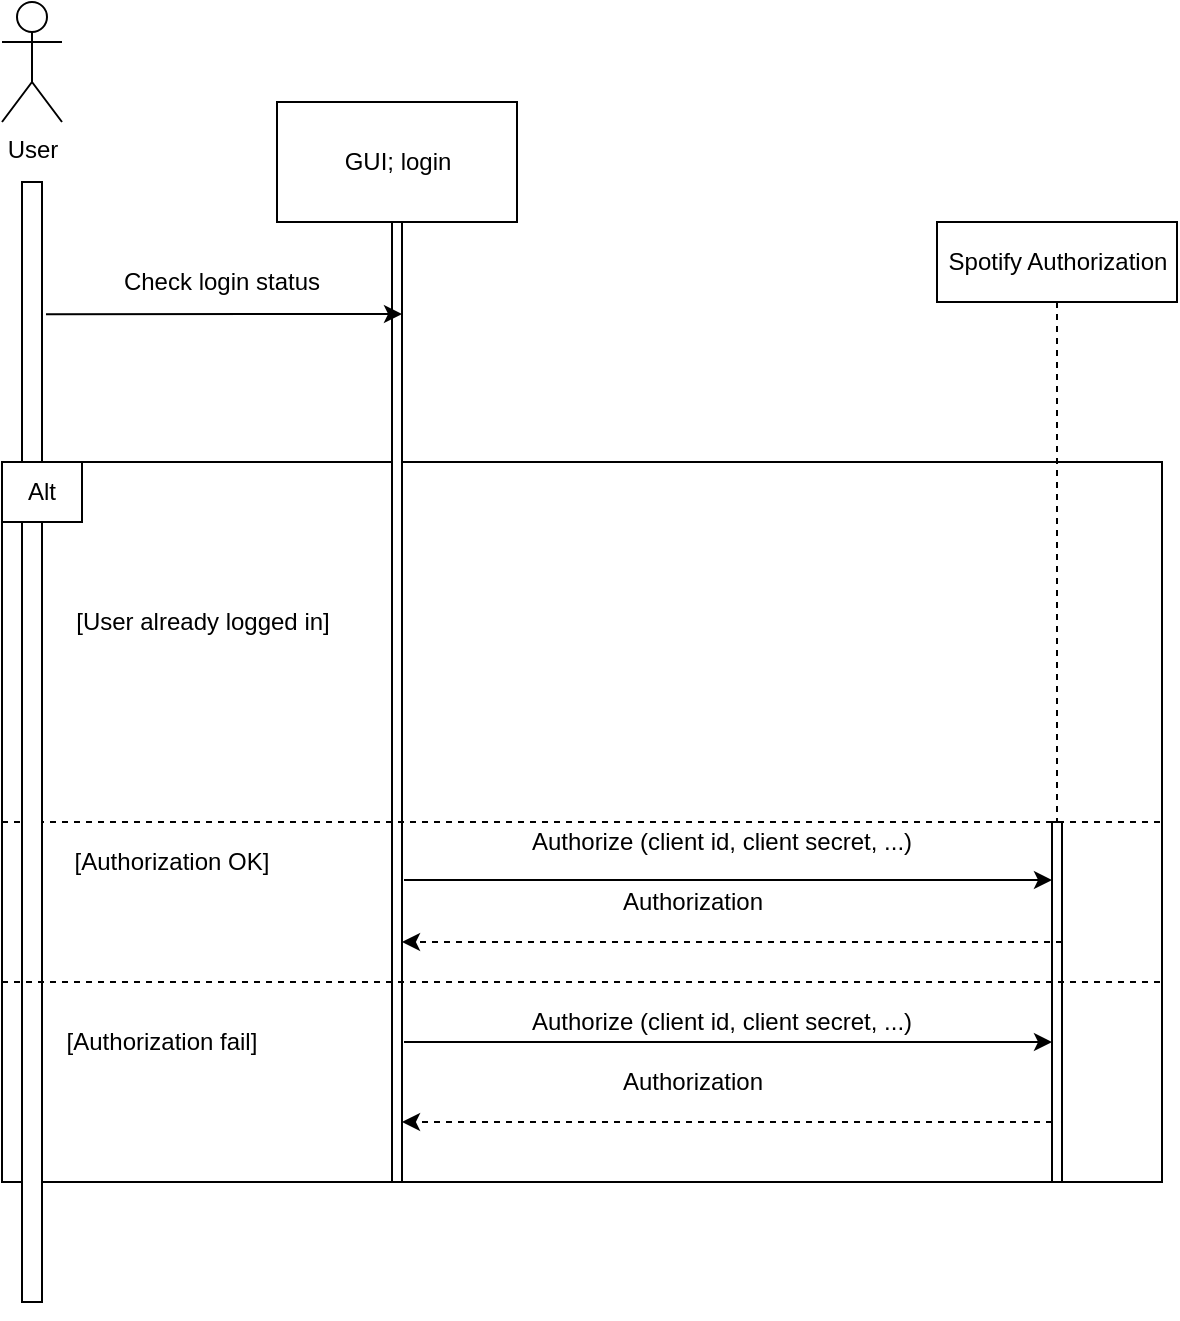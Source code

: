 <mxfile version="13.3.4" type="github">
  <diagram id="rmx5zwqCsgpAY7M2jDZf" name="Page-1">
    <mxGraphModel dx="1422" dy="794" grid="1" gridSize="10" guides="1" tooltips="1" connect="1" arrows="1" fold="1" page="1" pageScale="1" pageWidth="1100" pageHeight="1700" math="0" shadow="0">
      <root>
        <mxCell id="0" />
        <mxCell id="1" parent="0" />
        <mxCell id="bDie8uKJlNUdK4dLsFFe-13" value="" style="rounded=0;whiteSpace=wrap;html=1;" parent="1" vertex="1">
          <mxGeometry x="150" y="310" width="580" height="360" as="geometry" />
        </mxCell>
        <mxCell id="bDie8uKJlNUdK4dLsFFe-1" value="User&lt;br&gt;" style="shape=umlActor;verticalLabelPosition=bottom;labelBackgroundColor=#ffffff;verticalAlign=top;html=1;outlineConnect=0;" parent="1" vertex="1">
          <mxGeometry x="150" y="80" width="30" height="60" as="geometry" />
        </mxCell>
        <mxCell id="0jxbif6JoLEZl6HIY48k-6" style="edgeStyle=orthogonalEdgeStyle;rounded=0;orthogonalLoop=1;jettySize=auto;html=1;exitX=0.5;exitY=1;exitDx=0;exitDy=0;entryX=0.5;entryY=0;entryDx=0;entryDy=0;dashed=1;endArrow=none;endFill=0;" parent="1" source="bDie8uKJlNUdK4dLsFFe-2" target="bDie8uKJlNUdK4dLsFFe-10" edge="1">
          <mxGeometry relative="1" as="geometry" />
        </mxCell>
        <mxCell id="bDie8uKJlNUdK4dLsFFe-2" value="Spotify Authorization" style="rounded=0;whiteSpace=wrap;html=1;" parent="1" vertex="1">
          <mxGeometry x="617.5" y="190" width="120" height="40" as="geometry" />
        </mxCell>
        <mxCell id="bDie8uKJlNUdK4dLsFFe-3" value="" style="rounded=0;whiteSpace=wrap;html=1;" parent="1" vertex="1">
          <mxGeometry x="345" y="190" width="5" height="480" as="geometry" />
        </mxCell>
        <mxCell id="0jxbif6JoLEZl6HIY48k-5" style="edgeStyle=orthogonalEdgeStyle;rounded=0;orthogonalLoop=1;jettySize=auto;html=1;exitX=0.5;exitY=1;exitDx=0;exitDy=0;entryX=0.5;entryY=0;entryDx=0;entryDy=0;dashed=1;endArrow=none;endFill=0;" parent="1" source="bDie8uKJlNUdK4dLsFFe-4" target="bDie8uKJlNUdK4dLsFFe-3" edge="1">
          <mxGeometry relative="1" as="geometry" />
        </mxCell>
        <mxCell id="bDie8uKJlNUdK4dLsFFe-4" value="GUI; login" style="rounded=0;whiteSpace=wrap;html=1;" parent="1" vertex="1">
          <mxGeometry x="287.5" y="130" width="120" height="60" as="geometry" />
        </mxCell>
        <mxCell id="bDie8uKJlNUdK4dLsFFe-6" value="Check login status" style="text;html=1;strokeColor=none;fillColor=none;align=center;verticalAlign=middle;whiteSpace=wrap;rounded=0;" parent="1" vertex="1">
          <mxGeometry x="170" y="210" width="180" height="20" as="geometry" />
        </mxCell>
        <mxCell id="bDie8uKJlNUdK4dLsFFe-7" value="" style="endArrow=classic;html=1;" parent="1" edge="1">
          <mxGeometry width="50" height="50" relative="1" as="geometry">
            <mxPoint x="351" y="519" as="sourcePoint" />
            <mxPoint x="675" y="519" as="targetPoint" />
          </mxGeometry>
        </mxCell>
        <mxCell id="bDie8uKJlNUdK4dLsFFe-9" value="Authorize (client id, client secret, ...)" style="text;html=1;strokeColor=none;fillColor=none;align=center;verticalAlign=middle;whiteSpace=wrap;rounded=0;" parent="1" vertex="1">
          <mxGeometry x="390" y="580" width="240" height="20" as="geometry" />
        </mxCell>
        <mxCell id="bDie8uKJlNUdK4dLsFFe-10" value="" style="rounded=0;whiteSpace=wrap;html=1;" parent="1" vertex="1">
          <mxGeometry x="675" y="490" width="5" height="180" as="geometry" />
        </mxCell>
        <mxCell id="bDie8uKJlNUdK4dLsFFe-12" value="Authorization" style="text;html=1;align=center;verticalAlign=middle;resizable=0;points=[];autosize=1;" parent="1" vertex="1">
          <mxGeometry x="450" y="520" width="90" height="20" as="geometry" />
        </mxCell>
        <mxCell id="bDie8uKJlNUdK4dLsFFe-17" value="" style="endArrow=none;dashed=1;html=1;exitX=0;exitY=0.5;exitDx=0;exitDy=0;entryX=1;entryY=0.5;entryDx=0;entryDy=0;" parent="1" source="bDie8uKJlNUdK4dLsFFe-13" target="bDie8uKJlNUdK4dLsFFe-13" edge="1">
          <mxGeometry width="50" height="50" relative="1" as="geometry">
            <mxPoint x="430" y="350" as="sourcePoint" />
            <mxPoint x="480" y="300" as="targetPoint" />
            <Array as="points" />
          </mxGeometry>
        </mxCell>
        <mxCell id="bDie8uKJlNUdK4dLsFFe-18" value="[Authorization OK]" style="text;html=1;strokeColor=none;fillColor=none;align=center;verticalAlign=middle;whiteSpace=wrap;rounded=0;" parent="1" vertex="1">
          <mxGeometry x="170" y="500" width="130" height="20" as="geometry" />
        </mxCell>
        <mxCell id="bDie8uKJlNUdK4dLsFFe-19" value="[Authorization fail]" style="text;html=1;strokeColor=none;fillColor=none;align=center;verticalAlign=middle;whiteSpace=wrap;rounded=0;" parent="1" vertex="1">
          <mxGeometry x="165" y="590" width="130" height="20" as="geometry" />
        </mxCell>
        <mxCell id="bDie8uKJlNUdK4dLsFFe-22" value="" style="rounded=0;whiteSpace=wrap;html=1;" parent="1" vertex="1">
          <mxGeometry x="160" y="170" width="10" height="560" as="geometry" />
        </mxCell>
        <mxCell id="bDie8uKJlNUdK4dLsFFe-16" value="Alt" style="rounded=0;whiteSpace=wrap;html=1;" parent="1" vertex="1">
          <mxGeometry x="150" y="310" width="40" height="30" as="geometry" />
        </mxCell>
        <mxCell id="bDie8uKJlNUdK4dLsFFe-23" style="edgeStyle=orthogonalEdgeStyle;rounded=0;orthogonalLoop=1;jettySize=auto;html=1;exitX=0.5;exitY=1;exitDx=0;exitDy=0;dashed=1;" parent="1" source="bDie8uKJlNUdK4dLsFFe-22" target="bDie8uKJlNUdK4dLsFFe-22" edge="1">
          <mxGeometry relative="1" as="geometry" />
        </mxCell>
        <mxCell id="bDie8uKJlNUdK4dLsFFe-24" style="edgeStyle=orthogonalEdgeStyle;rounded=0;orthogonalLoop=1;jettySize=auto;html=1;exitX=0.5;exitY=1;exitDx=0;exitDy=0;dashed=1;" parent="1" source="bDie8uKJlNUdK4dLsFFe-22" target="bDie8uKJlNUdK4dLsFFe-22" edge="1">
          <mxGeometry relative="1" as="geometry" />
        </mxCell>
        <mxCell id="bDie8uKJlNUdK4dLsFFe-27" value="" style="endArrow=classic;html=1;exitX=1.2;exitY=0.118;exitDx=0;exitDy=0;exitPerimeter=0;" parent="1" source="bDie8uKJlNUdK4dLsFFe-22" edge="1">
          <mxGeometry width="50" height="50" relative="1" as="geometry">
            <mxPoint x="520" y="250" as="sourcePoint" />
            <mxPoint x="350" y="236" as="targetPoint" />
          </mxGeometry>
        </mxCell>
        <mxCell id="0jxbif6JoLEZl6HIY48k-2" value="" style="endArrow=none;dashed=1;html=1;exitX=0;exitY=0.5;exitDx=0;exitDy=0;entryX=1;entryY=0.5;entryDx=0;entryDy=0;" parent="1" edge="1">
          <mxGeometry width="50" height="50" relative="1" as="geometry">
            <mxPoint x="150" y="570" as="sourcePoint" />
            <mxPoint x="730" y="570" as="targetPoint" />
            <Array as="points">
              <mxPoint x="320" y="570" />
            </Array>
          </mxGeometry>
        </mxCell>
        <mxCell id="0jxbif6JoLEZl6HIY48k-3" value="[User already logged in]" style="text;html=1;align=center;verticalAlign=middle;resizable=0;points=[];autosize=1;" parent="1" vertex="1">
          <mxGeometry x="180" y="380" width="140" height="20" as="geometry" />
        </mxCell>
        <mxCell id="0jxbif6JoLEZl6HIY48k-7" value="Authorize (client id, client secret, ...)" style="text;html=1;strokeColor=none;fillColor=none;align=center;verticalAlign=middle;whiteSpace=wrap;rounded=0;" parent="1" vertex="1">
          <mxGeometry x="390" y="490" width="240" height="20" as="geometry" />
        </mxCell>
        <mxCell id="0jxbif6JoLEZl6HIY48k-8" value="" style="endArrow=classic;html=1;dashed=1;entryX=0;entryY=0.5;entryDx=0;entryDy=0;exitX=0;exitY=0.5;exitDx=0;exitDy=0;" parent="1" edge="1">
          <mxGeometry width="50" height="50" relative="1" as="geometry">
            <mxPoint x="680" y="550" as="sourcePoint" />
            <mxPoint x="350" y="550" as="targetPoint" />
          </mxGeometry>
        </mxCell>
        <mxCell id="0jxbif6JoLEZl6HIY48k-9" value="" style="endArrow=classic;html=1;dashed=1;exitX=0;exitY=0.5;exitDx=0;exitDy=0;" parent="1" edge="1">
          <mxGeometry width="50" height="50" relative="1" as="geometry">
            <mxPoint x="675" y="640" as="sourcePoint" />
            <mxPoint x="350" y="640" as="targetPoint" />
          </mxGeometry>
        </mxCell>
        <mxCell id="0jxbif6JoLEZl6HIY48k-10" value="" style="endArrow=classic;html=1;" parent="1" edge="1">
          <mxGeometry width="50" height="50" relative="1" as="geometry">
            <mxPoint x="351" y="600" as="sourcePoint" />
            <mxPoint x="675" y="600" as="targetPoint" />
          </mxGeometry>
        </mxCell>
        <mxCell id="0jxbif6JoLEZl6HIY48k-11" value="Authorization" style="text;html=1;align=center;verticalAlign=middle;resizable=0;points=[];autosize=1;" parent="1" vertex="1">
          <mxGeometry x="450" y="610" width="90" height="20" as="geometry" />
        </mxCell>
      </root>
    </mxGraphModel>
  </diagram>
</mxfile>
